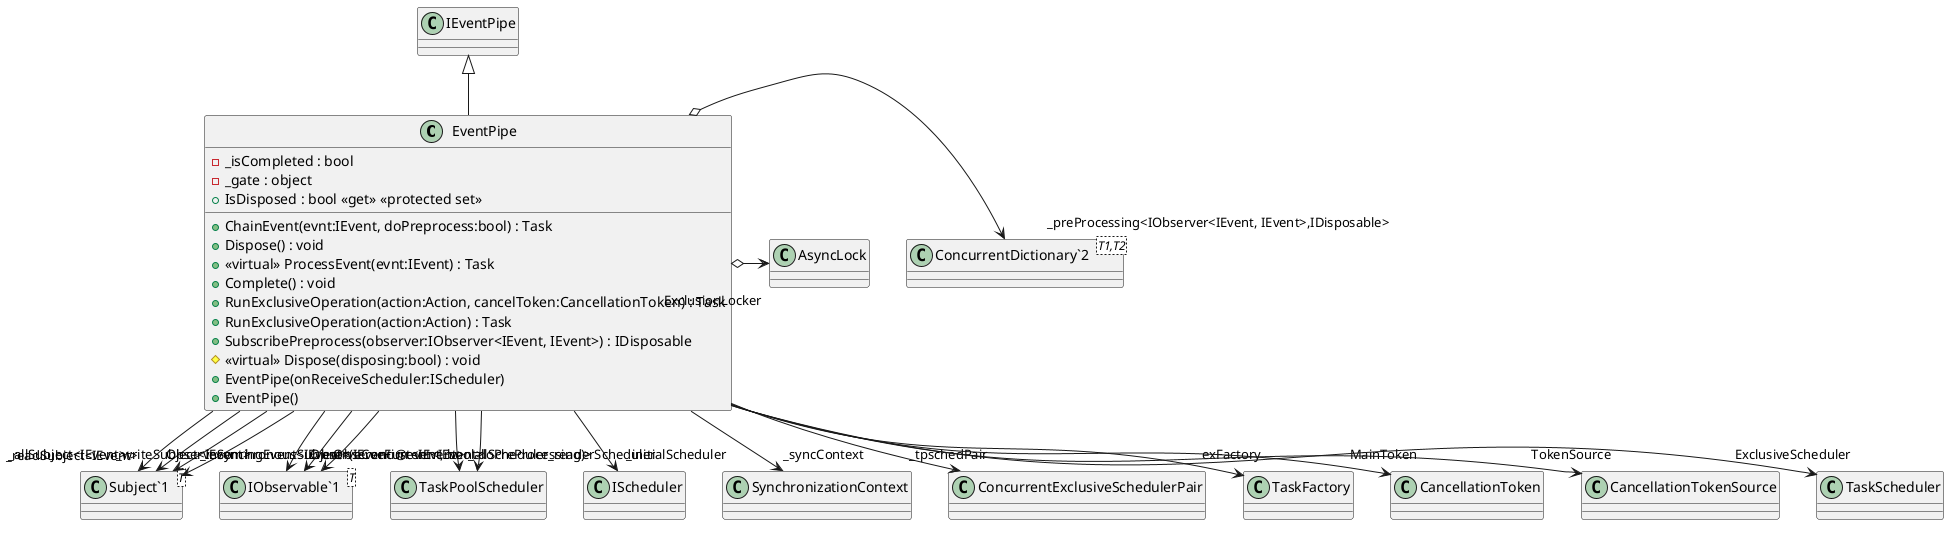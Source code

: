 @startuml
class EventPipe {
    - _isCompleted : bool
    - _gate : object
    + IsDisposed : bool <<get>> <<protected set>>
    + ChainEvent(evnt:IEvent, doPreprocess:bool) : Task
    + Dispose() : void
    + <<virtual>> ProcessEvent(evnt:IEvent) : Task
    + Complete() : void
    + RunExclusiveOperation(action:Action, cancelToken:CancellationToken) : Task
    + RunExclusiveOperation(action:Action) : Task
    + SubscribePreprocess(observer:IObserver<IEvent, IEvent>) : IDisposable
    # <<virtual>> Dispose(disposing:bool) : void
    + EventPipe(onReceiveScheduler:IScheduler)
    + EventPipe()
}
class "Subject`1"<T> {
}
class "ConcurrentDictionary`2"<T1,T2> {
}
class "IObservable`1"<T> {
}
IEventPipe <|-- EventPipe
EventPipe --> "_allScheduler" TaskPoolScheduler
EventPipe --> "_allSubject<IEvent>" "Subject`1"
EventPipe --> "_incomingEventSubject<(IEvent @event, bool doPreProcessing)>" "Subject`1"
EventPipe --> "_initialScheduler" IScheduler
EventPipe --> "_readerScheduler" TaskPoolScheduler
EventPipe --> "_readSubject<IEvent>" "Subject`1"
EventPipe --> "_syncContext" SynchronizationContext
EventPipe --> "_tpschedPair" ConcurrentExclusiveSchedulerPair
EventPipe --> "_writeSubject<IEvent>" "Subject`1"
EventPipe --> "exFactory" TaskFactory
EventPipe o-> "_preProcessing<IObserver<IEvent, IEvent>,IDisposable>" "ConcurrentDictionary`2"
EventPipe o-> "ExclusionLocker" AsyncLock
EventPipe --> "MainToken" CancellationToken
EventPipe --> "ObserveConcurrent<IEvent>" "IObservable`1"
EventPipe --> "ObserveFirst<IEvent>" "IObservable`1"
EventPipe --> "ObserveSynchronous<IEvent>" "IObservable`1"
EventPipe --> "TokenSource" CancellationTokenSource
EventPipe --> "ExclusiveScheduler" TaskScheduler
@enduml
